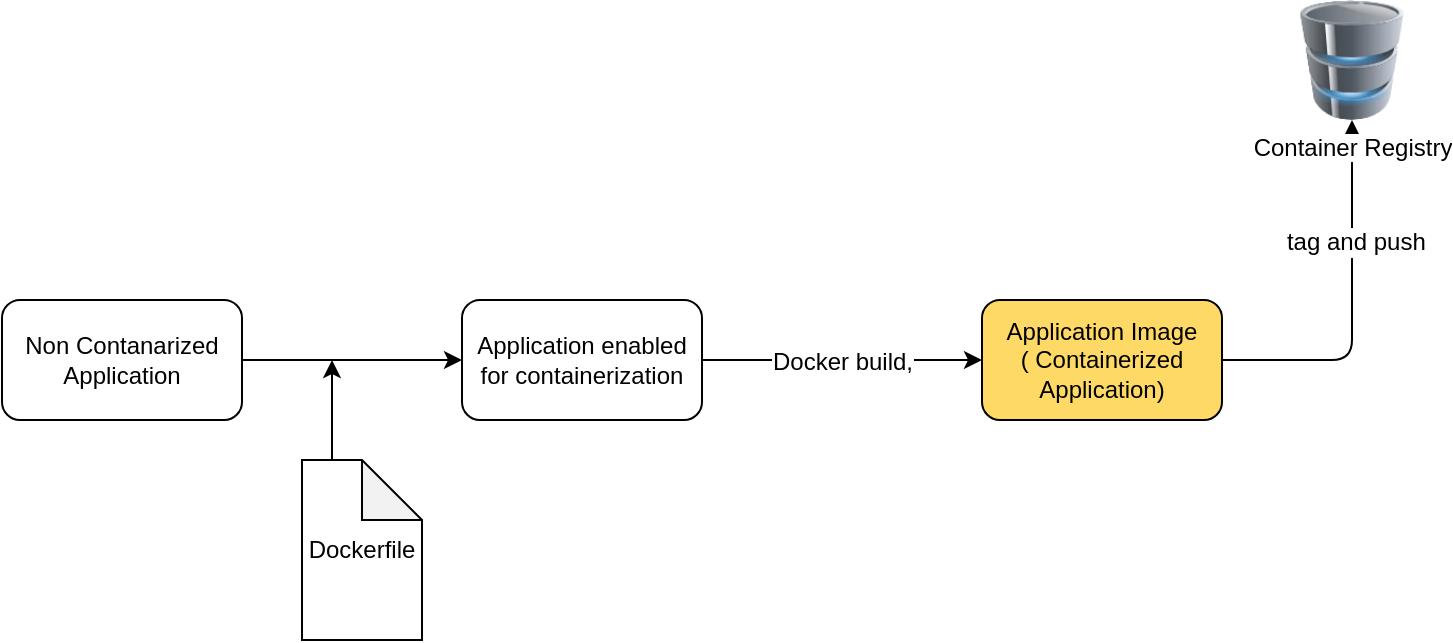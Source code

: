 <mxfile version="11.3.0" type="device" pages="3"><diagram id="oC3SxLXY-kzcJM4N_8cI" name="Page-1"><mxGraphModel dx="1332" dy="730" grid="1" gridSize="10" guides="1" tooltips="1" connect="1" arrows="1" fold="1" page="1" pageScale="1" pageWidth="827" pageHeight="1169" math="0" shadow="0"><root><mxCell id="0"/><mxCell id="1" parent="0"/><mxCell id="Q6c_xUGNrmqbUq5woIeB-5" value="" style="edgeStyle=orthogonalEdgeStyle;rounded=0;orthogonalLoop=1;jettySize=auto;html=1;" parent="1" source="Q6c_xUGNrmqbUq5woIeB-1" target="Q6c_xUGNrmqbUq5woIeB-4" edge="1"><mxGeometry relative="1" as="geometry"/></mxCell><mxCell id="Q6c_xUGNrmqbUq5woIeB-1" value="Non Contanarized Application" style="rounded=1;whiteSpace=wrap;html=1;" parent="1" vertex="1"><mxGeometry x="50" y="240" width="120" height="60" as="geometry"/></mxCell><mxCell id="Q6c_xUGNrmqbUq5woIeB-12" value="" style="edgeStyle=orthogonalEdgeStyle;rounded=0;orthogonalLoop=1;jettySize=auto;html=1;" parent="1" source="Q6c_xUGNrmqbUq5woIeB-4" target="Q6c_xUGNrmqbUq5woIeB-11" edge="1"><mxGeometry relative="1" as="geometry"/></mxCell><mxCell id="p2wWl1kQbMgEGj25OjoE-1" value="Docker build," style="text;html=1;resizable=0;points=[];align=center;verticalAlign=middle;labelBackgroundColor=#ffffff;" parent="Q6c_xUGNrmqbUq5woIeB-12" vertex="1" connectable="0"><mxGeometry y="-1" relative="1" as="geometry"><mxPoint as="offset"/></mxGeometry></mxCell><mxCell id="Q6c_xUGNrmqbUq5woIeB-4" value="Application enabled for containerization" style="rounded=1;whiteSpace=wrap;html=1;" parent="1" vertex="1"><mxGeometry x="280" y="240" width="120" height="60" as="geometry"/></mxCell><mxCell id="Q6c_xUGNrmqbUq5woIeB-11" value="Application Image&lt;br&gt;( Containerized Application)" style="rounded=1;whiteSpace=wrap;html=1;fillColor=#FFD966;" parent="1" vertex="1"><mxGeometry x="540" y="240" width="120" height="60" as="geometry"/></mxCell><mxCell id="Q6c_xUGNrmqbUq5woIeB-6" value="Dockerfile" style="shape=note;whiteSpace=wrap;html=1;backgroundOutline=1;darkOpacity=0.05;" parent="1" vertex="1"><mxGeometry x="200" y="320" width="60" height="90" as="geometry"/></mxCell><mxCell id="Q6c_xUGNrmqbUq5woIeB-9" value="" style="endArrow=classic;html=1;exitX=0;exitY=0;exitDx=15;exitDy=0;exitPerimeter=0;" parent="1" source="Q6c_xUGNrmqbUq5woIeB-6" edge="1"><mxGeometry width="50" height="50" relative="1" as="geometry"><mxPoint x="280" y="360" as="sourcePoint"/><mxPoint x="215" y="270" as="targetPoint"/></mxGeometry></mxCell><mxCell id="Q6c_xUGNrmqbUq5woIeB-14" value="" style="edgeStyle=elbowEdgeStyle;elbow=vertical;endArrow=classic;html=1;exitX=1;exitY=0.5;exitDx=0;exitDy=0;" parent="1" source="Q6c_xUGNrmqbUq5woIeB-11" edge="1"><mxGeometry width="50" height="50" relative="1" as="geometry"><mxPoint x="720" y="280" as="sourcePoint"/><mxPoint x="725" y="150" as="targetPoint"/><Array as="points"><mxPoint x="670" y="270"/></Array></mxGeometry></mxCell><mxCell id="Q6c_xUGNrmqbUq5woIeB-15" value="&amp;nbsp;tag and push" style="text;html=1;resizable=0;points=[];align=center;verticalAlign=middle;labelBackgroundColor=#ffffff;" parent="Q6c_xUGNrmqbUq5woIeB-14" vertex="1" connectable="0"><mxGeometry x="0.012" y="26" relative="1" as="geometry"><mxPoint x="26" y="-31" as="offset"/></mxGeometry></mxCell><mxCell id="hkqTd3jbD9VACFSMQ7fg-1" value="Container Registry" style="image;html=1;labelBackgroundColor=#ffffff;image=img/lib/clip_art/computers/Database_128x128.png" parent="1" vertex="1"><mxGeometry x="690" y="90" width="70" height="60" as="geometry"/></mxCell></root></mxGraphModel></diagram><diagram id="UI_QAHOjwSRPWUQ7-qpG" name="Container Runtime"><mxGraphModel dx="1332" dy="730" grid="1" gridSize="10" guides="1" tooltips="1" connect="1" arrows="1" fold="1" page="1" pageScale="1" pageWidth="827" pageHeight="1169" math="0" shadow="0"><root><mxCell id="ankazrGzUBLUK7gGQrwh-0"/><mxCell id="ankazrGzUBLUK7gGQrwh-1" parent="ankazrGzUBLUK7gGQrwh-0"/><mxCell id="T5nelJP_6CMnZtssevpV-0" value="Container Runtime" style="shape=offPageConnector;whiteSpace=wrap;html=1;verticalAlign=top;fillColor=#FFF4C3;" parent="ankazrGzUBLUK7gGQrwh-1" vertex="1"><mxGeometry x="370" y="270" width="190" height="190" as="geometry"/></mxCell><mxCell id="T5nelJP_6CMnZtssevpV-1" value="Container Registry" style="image;html=1;labelBackgroundColor=#ffffff;image=img/lib/clip_art/computers/Database_128x128.png;verticalAlign=top;" parent="ankazrGzUBLUK7gGQrwh-1" vertex="1"><mxGeometry x="120" y="80" width="80" height="80" as="geometry"/></mxCell><mxCell id="CQCQ2ryiL_krN7AexsI0-0" value="Application Image" style="rounded=1;whiteSpace=wrap;html=1;fillColor=#FFD966;" parent="ankazrGzUBLUK7gGQrwh-1" vertex="1"><mxGeometry x="405" y="310" width="120" height="60" as="geometry"/></mxCell><mxCell id="CQCQ2ryiL_krN7AexsI0-1" value="" style="edgeStyle=elbowEdgeStyle;elbow=horizontal;endArrow=classic;html=1;exitX=0.5;exitY=1;exitDx=0;exitDy=0;entryX=0;entryY=0.25;entryDx=0;entryDy=0;" parent="ankazrGzUBLUK7gGQrwh-1" source="T5nelJP_6CMnZtssevpV-1" target="T5nelJP_6CMnZtssevpV-0" edge="1"><mxGeometry width="50" height="50" relative="1" as="geometry"><mxPoint x="130" y="530" as="sourcePoint"/><mxPoint x="180" y="480" as="targetPoint"/><Array as="points"><mxPoint x="174" y="250"/></Array></mxGeometry></mxCell></root></mxGraphModel></diagram><diagram id="2DdpAemoEiXkp4X-mew0" name="Flow"><mxGraphModel dx="1332" dy="730" grid="1" gridSize="10" guides="1" tooltips="1" connect="1" arrows="1" fold="1" page="1" pageScale="1" pageWidth="827" pageHeight="1169" math="0" shadow="0"><root><mxCell id="MHre-eM4zCQAaVQn-3X3-0"/><mxCell id="MHre-eM4zCQAaVQn-3X3-1" parent="MHre-eM4zCQAaVQn-3X3-0"/><mxCell id="MHre-eM4zCQAaVQn-3X3-2" value="Start" style="strokeWidth=2;html=1;shape=mxgraph.flowchart.start_2;whiteSpace=wrap;" vertex="1" parent="MHre-eM4zCQAaVQn-3X3-1"><mxGeometry x="70" y="230" width="100" height="100" as="geometry"/></mxCell><mxCell id="MHre-eM4zCQAaVQn-3X3-3" value="Enable Contanarization" style="rounded=1;whiteSpace=wrap;html=1;absoluteArcSize=1;arcSize=14;strokeWidth=2;" vertex="1" parent="MHre-eM4zCQAaVQn-3X3-1"><mxGeometry x="270" y="230" width="100" height="100" as="geometry"/></mxCell><mxCell id="MHre-eM4zCQAaVQn-3X3-4" value="Contanarize" style="rounded=1;whiteSpace=wrap;html=1;absoluteArcSize=1;arcSize=14;strokeWidth=2;" vertex="1" parent="MHre-eM4zCQAaVQn-3X3-1"><mxGeometry x="470" y="230" width="100" height="100" as="geometry"/></mxCell><mxCell id="MHre-eM4zCQAaVQn-3X3-5" value="Store Image in Container Registry" style="rounded=1;whiteSpace=wrap;html=1;absoluteArcSize=1;arcSize=14;strokeWidth=2;" vertex="1" parent="MHre-eM4zCQAaVQn-3X3-1"><mxGeometry x="670" y="230" width="100" height="100" as="geometry"/></mxCell><mxCell id="MHre-eM4zCQAaVQn-3X3-6" value="Deploy in Container Runtime" style="rounded=1;whiteSpace=wrap;html=1;absoluteArcSize=1;arcSize=14;strokeWidth=2;" vertex="1" parent="MHre-eM4zCQAaVQn-3X3-1"><mxGeometry x="870" y="230" width="100" height="100" as="geometry"/></mxCell><mxCell id="MHre-eM4zCQAaVQn-3X3-7" value="End" style="strokeWidth=2;html=1;shape=mxgraph.flowchart.start_2;whiteSpace=wrap;" vertex="1" parent="MHre-eM4zCQAaVQn-3X3-1"><mxGeometry x="1070" y="230" width="100" height="100" as="geometry"/></mxCell><mxCell id="MHre-eM4zCQAaVQn-3X3-8" value="" style="verticalLabelPosition=bottom;verticalAlign=top;html=1;strokeWidth=2;shape=mxgraph.arrows2.arrow;dy=0.6;dx=40;notch=0;" vertex="1" parent="MHre-eM4zCQAaVQn-3X3-1"><mxGeometry x="170" y="245" width="100" height="70" as="geometry"/></mxCell><mxCell id="MHre-eM4zCQAaVQn-3X3-10" value="" style="verticalLabelPosition=bottom;verticalAlign=top;html=1;strokeWidth=2;shape=mxgraph.arrows2.arrow;dy=0.6;dx=40;notch=0;" vertex="1" parent="MHre-eM4zCQAaVQn-3X3-1"><mxGeometry x="370" y="245" width="100" height="70" as="geometry"/></mxCell><mxCell id="MHre-eM4zCQAaVQn-3X3-11" value="" style="verticalLabelPosition=bottom;verticalAlign=top;html=1;strokeWidth=2;shape=mxgraph.arrows2.arrow;dy=0.6;dx=40;notch=0;" vertex="1" parent="MHre-eM4zCQAaVQn-3X3-1"><mxGeometry x="570" y="245" width="100" height="70" as="geometry"/></mxCell><mxCell id="MHre-eM4zCQAaVQn-3X3-12" value="" style="verticalLabelPosition=bottom;verticalAlign=top;html=1;strokeWidth=2;shape=mxgraph.arrows2.arrow;dy=0.6;dx=40;notch=0;" vertex="1" parent="MHre-eM4zCQAaVQn-3X3-1"><mxGeometry x="770" y="245" width="100" height="70" as="geometry"/></mxCell><mxCell id="MHre-eM4zCQAaVQn-3X3-13" value="" style="verticalLabelPosition=bottom;verticalAlign=top;html=1;strokeWidth=2;shape=mxgraph.arrows2.arrow;dy=0.6;dx=40;notch=0;" vertex="1" parent="MHre-eM4zCQAaVQn-3X3-1"><mxGeometry x="970" y="245" width="100" height="70" as="geometry"/></mxCell></root></mxGraphModel></diagram></mxfile>